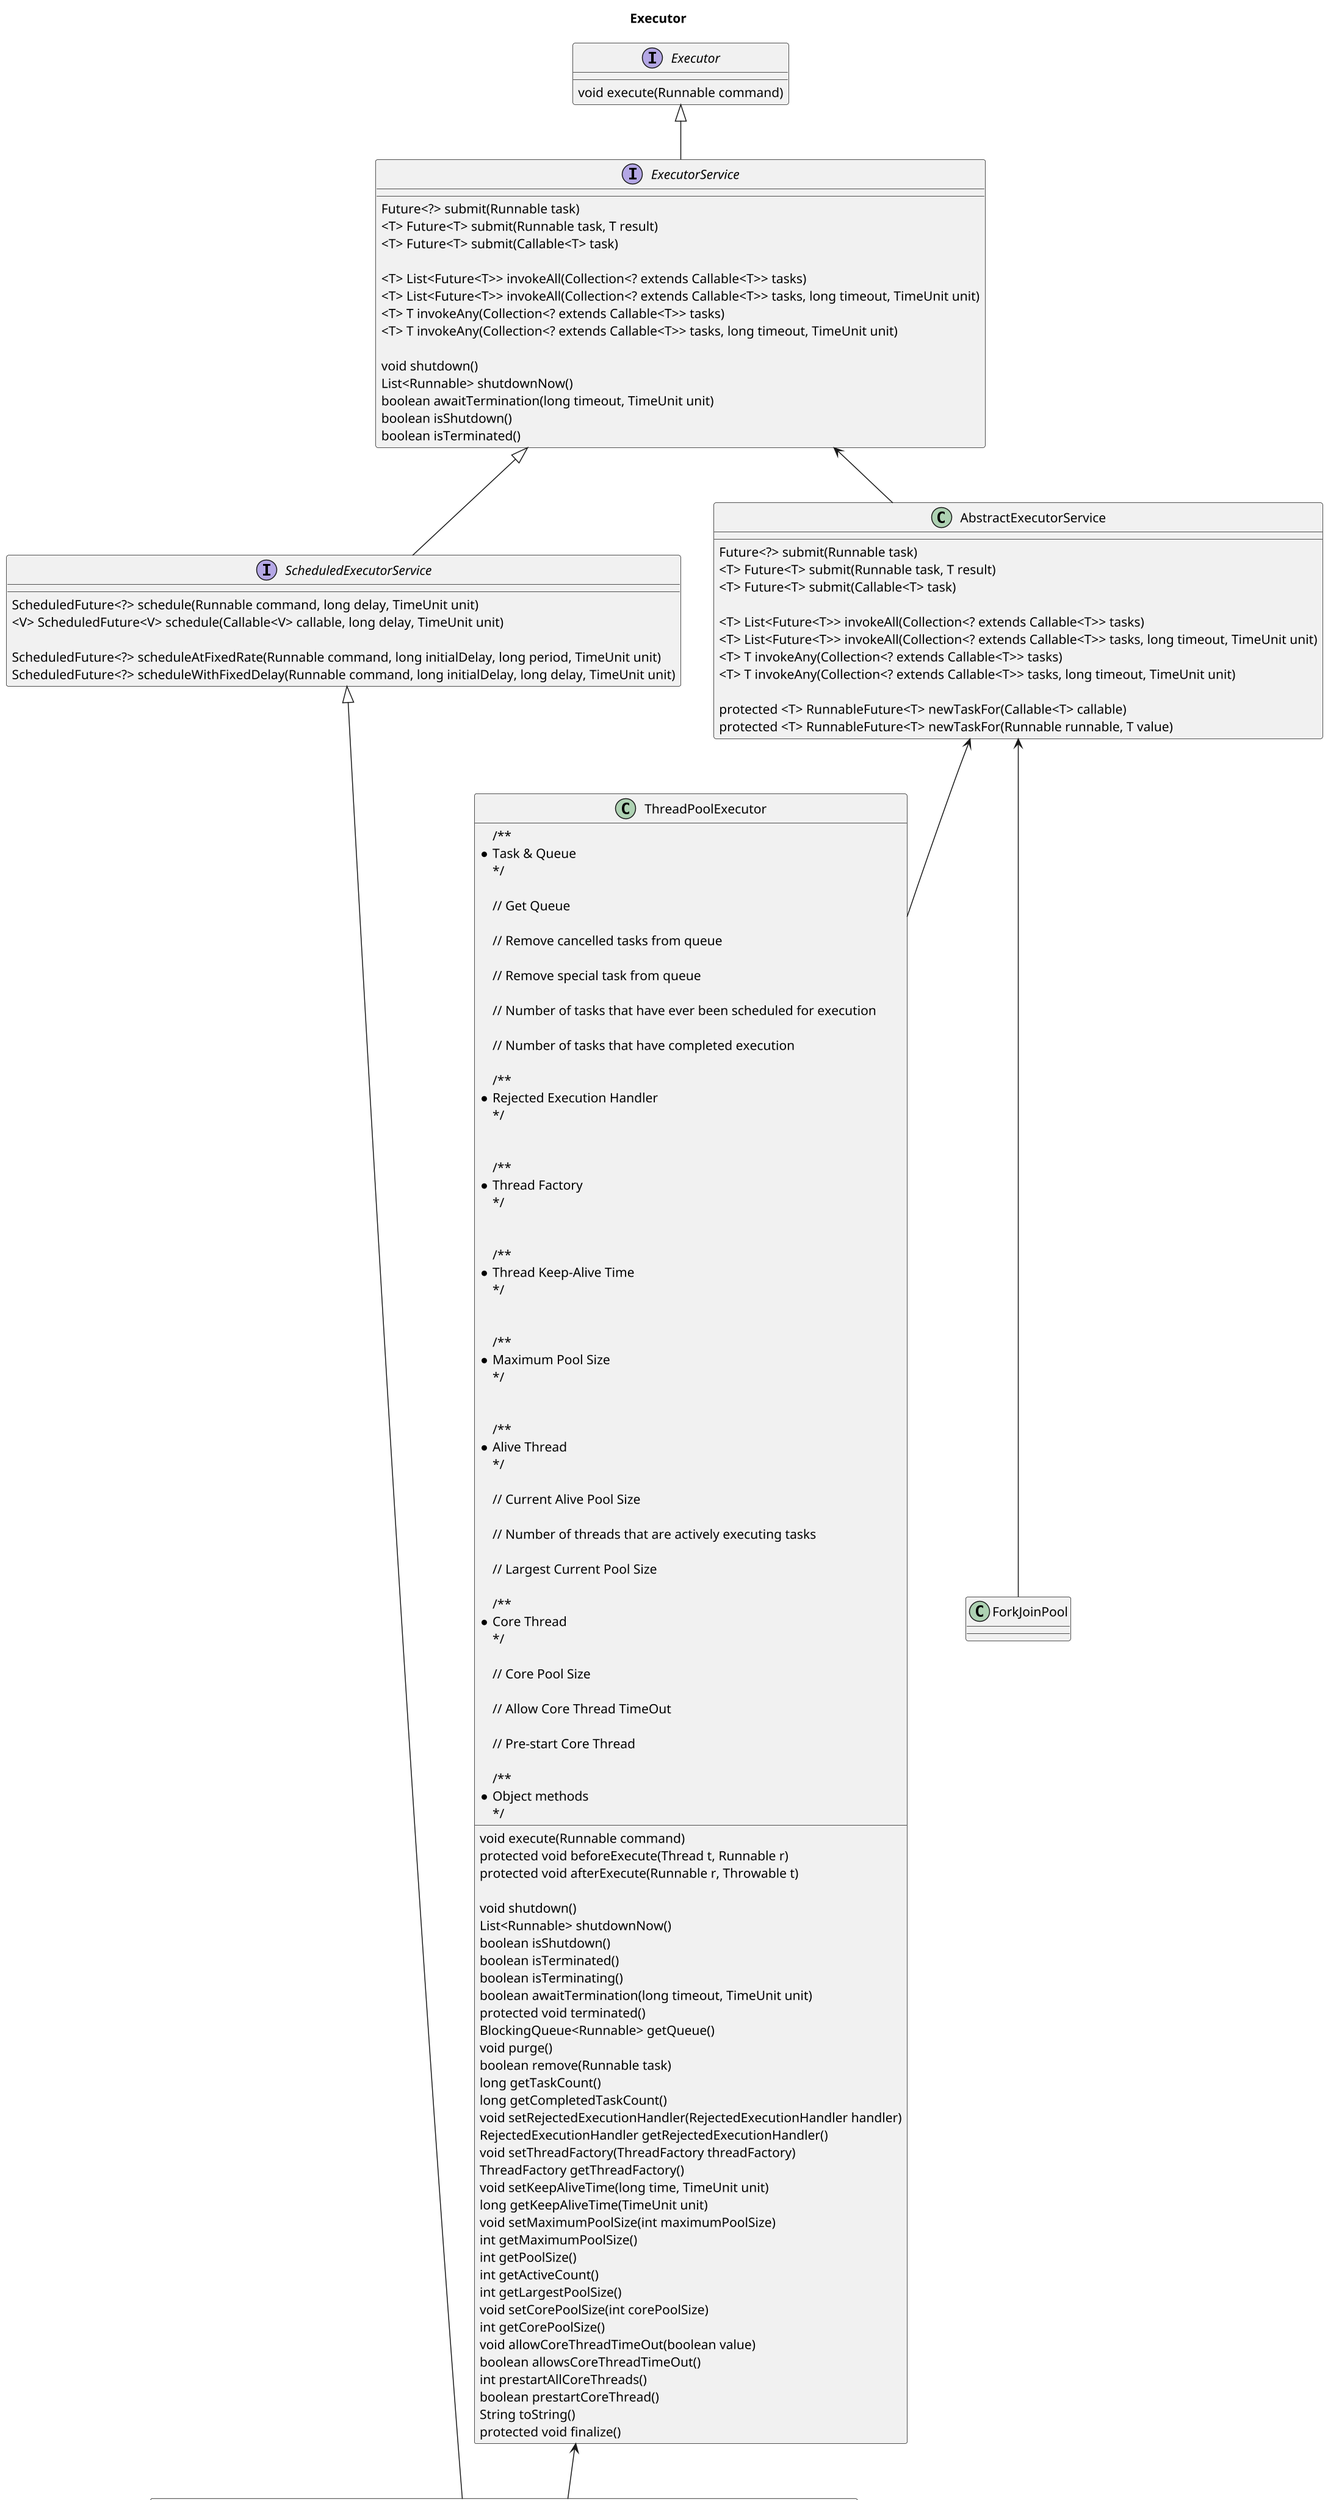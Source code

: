 @startuml
title
Executor
end title

scale 1.5

interface "Executor" as Executor {
    void execute(Runnable command)
}

interface "ExecutorService" as ExecutorService {
    Future<?> submit(Runnable task)
    <T> Future<T> submit(Runnable task, T result)
    <T> Future<T> submit(Callable<T> task)

    <T> List<Future<T>> invokeAll(Collection<? extends Callable<T>> tasks)
    <T> List<Future<T>> invokeAll(Collection<? extends Callable<T>> tasks, long timeout, TimeUnit unit)
    <T> T invokeAny(Collection<? extends Callable<T>> tasks)
    <T> T invokeAny(Collection<? extends Callable<T>> tasks, long timeout, TimeUnit unit)

    void shutdown()
    List<Runnable> shutdownNow()
    boolean awaitTermination(long timeout, TimeUnit unit)
    boolean isShutdown()
    boolean isTerminated()
}

interface "ScheduledExecutorService" as ScheduledExecutorService {
    ScheduledFuture<?> schedule(Runnable command, long delay, TimeUnit unit)
    <V> ScheduledFuture<V> schedule(Callable<V> callable, long delay, TimeUnit unit)

    ScheduledFuture<?> scheduleAtFixedRate(Runnable command, long initialDelay, long period, TimeUnit unit)
    ScheduledFuture<?> scheduleWithFixedDelay(Runnable command, long initialDelay, long delay, TimeUnit unit)
}

class "AbstractExecutorService" as AbstractExecutorService {
    Future<?> submit(Runnable task)
    <T> Future<T> submit(Runnable task, T result)
    <T> Future<T> submit(Callable<T> task)

    <T> List<Future<T>> invokeAll(Collection<? extends Callable<T>> tasks)
    <T> List<Future<T>> invokeAll(Collection<? extends Callable<T>> tasks, long timeout, TimeUnit unit)
    <T> T invokeAny(Collection<? extends Callable<T>> tasks)
    <T> T invokeAny(Collection<? extends Callable<T>> tasks, long timeout, TimeUnit unit)

    protected <T> RunnableFuture<T> newTaskFor(Callable<T> callable)
    protected <T> RunnableFuture<T> newTaskFor(Runnable runnable, T value)
}

class "ThreadPoolExecutor" as ThreadPoolExecutor {
    void execute(Runnable command)
    protected void beforeExecute(Thread t, Runnable r)
    protected void afterExecute(Runnable r, Throwable t)

    void shutdown()
    List<Runnable> shutdownNow()
    boolean isShutdown()
    boolean isTerminated()
    boolean isTerminating()
    boolean awaitTermination(long timeout, TimeUnit unit)
    protected void terminated()

    /**
     * Task & Queue
     */

    // Get Queue
    BlockingQueue<Runnable> getQueue()

    // Remove cancelled tasks from queue
    void purge()

    // Remove special task from queue
    boolean remove(Runnable task)

    // Number of tasks that have ever been scheduled for execution
    long getTaskCount()

    // Number of tasks that have completed execution
    long getCompletedTaskCount()

    /**
     * Rejected Execution Handler
     */

    void setRejectedExecutionHandler(RejectedExecutionHandler handler)
    RejectedExecutionHandler getRejectedExecutionHandler()

    /**
     * Thread Factory
     */

    void setThreadFactory(ThreadFactory threadFactory)
    ThreadFactory getThreadFactory()

    /**
     * Thread Keep-Alive Time
     */

    void setKeepAliveTime(long time, TimeUnit unit)
    long getKeepAliveTime(TimeUnit unit)

    /**
     * Maximum Pool Size
     */

    void setMaximumPoolSize(int maximumPoolSize)
    int getMaximumPoolSize()

    /**
     * Alive Thread
     */

    // Current Alive Pool Size
    int getPoolSize()

    // Number of threads that are actively executing tasks
    int getActiveCount()

    // Largest Current Pool Size
    int getLargestPoolSize()

    /**
     * Core Thread
     */

    // Core Pool Size
    void setCorePoolSize(int corePoolSize)
    int getCorePoolSize()

    // Allow Core Thread TimeOut
    void allowCoreThreadTimeOut(boolean value)
    boolean allowsCoreThreadTimeOut()

    // Pre-start Core Thread
    int prestartAllCoreThreads()
    boolean prestartCoreThread()

    /**
     * Object methods
     */

    String toString()
    protected void finalize()
}

class "ScheduledThreadPoolExecutor" as ScheduledThreadPoolExecutor {
    /**
     * 将以下方法改造为 0 delay 的效果。
     */

    void execute(Runnable command)
    Future<?> submit(Runnable task)
    <T> Future<T> submit(Runnable task, T result)
    <T> Future<T> submit(Callable<T> task)

    /**
     * 新增以下方法，实现延时、周期执行。
     */

    <V> ScheduledFuture<V> schedule(Callable<V> callable, long delay, TimeUnit unit)
    ScheduledFuture<?> schedule(Runnable command, long delay, TimeUnit unit)
    ScheduledFuture<?> scheduleAtFixedRate(Runnable command, long initialDelay, long period, TimeUnit unit)
    ScheduledFuture<?> scheduleWithFixedDelay(Runnable command, long initialDelay, long delay, TimeUnit unit)

    /**
     * 由于newTaskFor方法被本类使用了。因此提供新的钩子方法。
     */
    protected <V> RunnableScheduledFuture<V> decorateTask(Callable<V> callable, RunnableScheduledFuture<V> task)
    protected <V> RunnableScheduledFuture<V> decorateTask(Runnable runnable, RunnableScheduledFuture<V> task)

    /**
     * 无变化，直接调用父类方法。
     */

    void shutdown()
    List<Runnable> shutdownNow()

    BlockingQueue<Runnable> getQueue()


    /**
     * 提供与延时、周期执行有关的几个策略
     */

    // Whether to continue executing existing periodic tasks even when this executor has been shutdown
    void setContinueExistingPeriodicTasksAfterShutdownPolicy(boolean value)
    boolean getContinueExistingPeriodicTasksAfterShutdownPolicy()

    // Whether to execute existing delayed tasks even when this executor has been shutdown
    void setExecuteExistingDelayedTasksAfterShutdownPolicy(boolean value)
    boolean getExecuteExistingDelayedTasksAfterShutdownPolicy()

    // Whether cancelled tasks should be immediately removed from the work queue at time of cancellation
    void setRemoveOnCancelPolicy(boolean value)
    boolean getRemoveOnCancelPolicy()

}

class "ForkJoinPool" as ForkJoinPool {

}

Executor <|-- ExecutorService
ExecutorService <|-- ScheduledExecutorService

ExecutorService <-- AbstractExecutorService
AbstractExecutorService <-- ThreadPoolExecutor

AbstractExecutorService <-- ForkJoinPool

ThreadPoolExecutor <-- ScheduledThreadPoolExecutor
ScheduledExecutorService <|-- ScheduledThreadPoolExecutor
@enduml